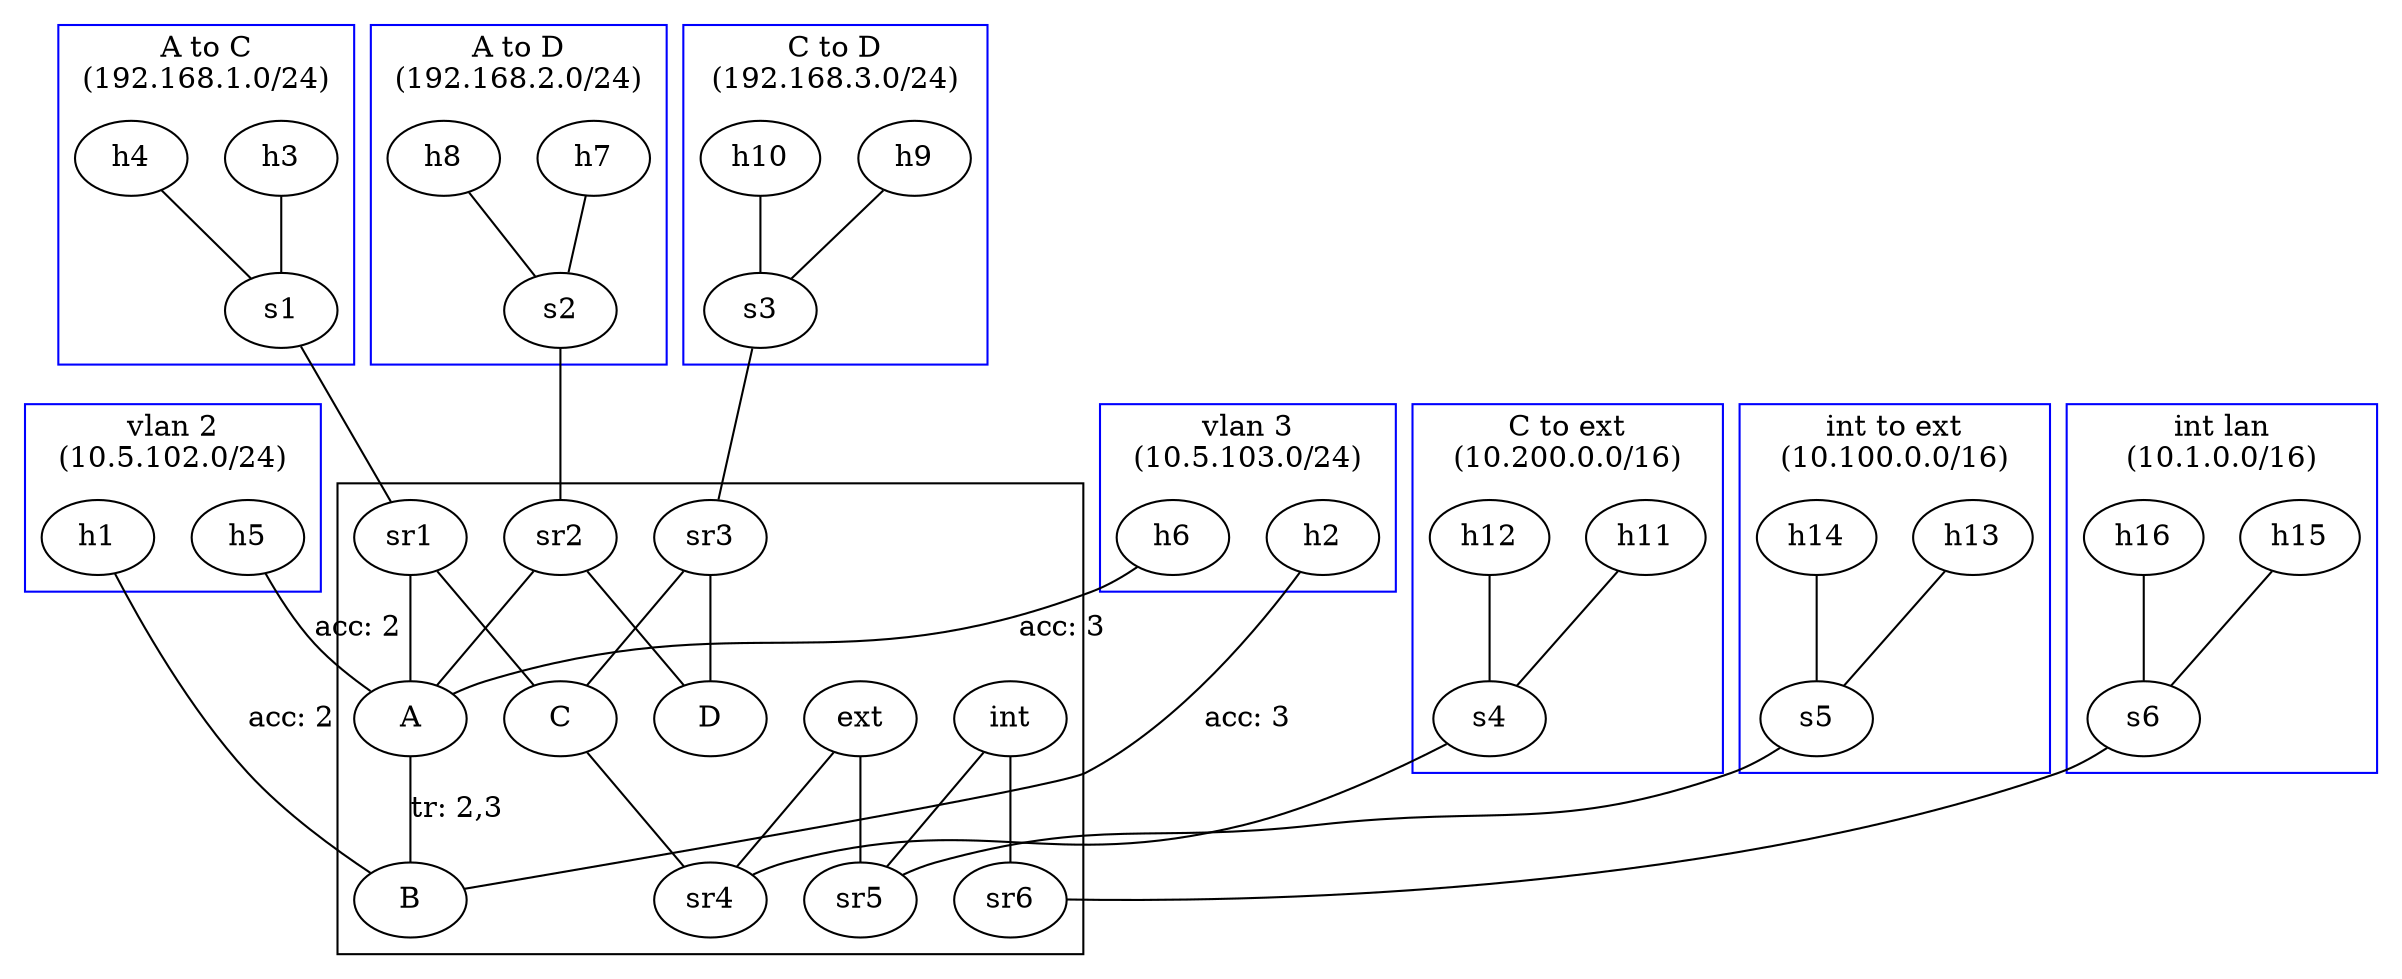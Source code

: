 graph vr1 {
  subgraph cluster_routers {
    A;
    B;
    C;
    D;
    int;
    ext;
    // root switches live in the top cluster for pretty-display
    sr1;
    sr2;
    sr3;
    sr4;
    sr5;
    sr6;
  }

  subgraph cluster_vlan2 {
  	color=blue;
  	h1;
  	h5;
  	label = "vlan 2\n(10.5.102.0/24)"
  };

  subgraph cluster_vlan3 {
  	color=blue;
  	h2;
  	h6;
  	label = "vlan 3\n(10.5.103.0/24)"
  };

  // A to C
  subgraph cluster_subnet1 {
  	color=blue;
	h3 -- s1
    h4 -- s1
    s1 -- sr1
  	label = "A to C\n(192.168.1.0/24)" // cost 20
  };
  sr1 -- A
  sr1 -- C

  // A to D
  subgraph cluster_subnet2 {
  	color=blue;
	h7 -- s2
    h8 -- s2
    s2 -- sr2
  	label = "A to D\n(192.168.2.0/24)"
  };
  sr2 -- A
  sr2 -- D

  // C to D
  subgraph cluster_subnet3 {
  	color=blue;
	h9 -- s3
    h10 -- s3
    s3 -- sr3
  	label = "C to D\n(192.168.3.0/24)"
  };
  sr3 -- C
  sr3 -- D

  A -- B [label = "tr: 2,3"];
  h1 -- B [label = "acc: 2"];
  h2 -- B [label = "acc: 3"];
  h5 -- A [label = "acc: 2"];
  h6 -- A [label = "acc: 3"];

 // A -- C [label ="cost: 20"];
 // A -- D [label ="cost: 5"];
 // C -- D [label ="cost: 10"];

  // C to ext
  subgraph cluster_subnet4 {
  	color=blue;
	h11 -- s4
    h12 -- s4
    s4 -- sr4
  	label = "C to ext\n(10.200.0.0/16)"
  };
  C -- sr4
  ext -- sr4

  // int to ext
  subgraph cluster_subnet5 {
  	color=blue;
	h13 -- s5
    h14 -- s5
    s5 -- sr5
  	label = "int to ext\n(10.100.0.0/16)"
  };
  ext -- sr5
  int -- sr5

  // int corporate LAN
  subgraph cluster_subnet6 {
  	color=blue;
	h15 -- s6
    h16 -- s6
    s6 -- sr6
  	label = "int lan\n(10.1.0.0/16)"
  };
  int -- sr6

}